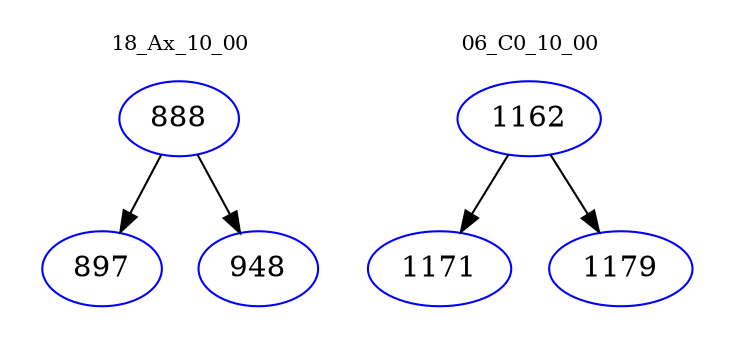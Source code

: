 digraph{
subgraph cluster_0 {
color = white
label = "18_Ax_10_00";
fontsize=10;
T0_888 [label="888", color="blue"]
T0_888 -> T0_897 [color="black"]
T0_897 [label="897", color="blue"]
T0_888 -> T0_948 [color="black"]
T0_948 [label="948", color="blue"]
}
subgraph cluster_1 {
color = white
label = "06_C0_10_00";
fontsize=10;
T1_1162 [label="1162", color="blue"]
T1_1162 -> T1_1171 [color="black"]
T1_1171 [label="1171", color="blue"]
T1_1162 -> T1_1179 [color="black"]
T1_1179 [label="1179", color="blue"]
}
}
